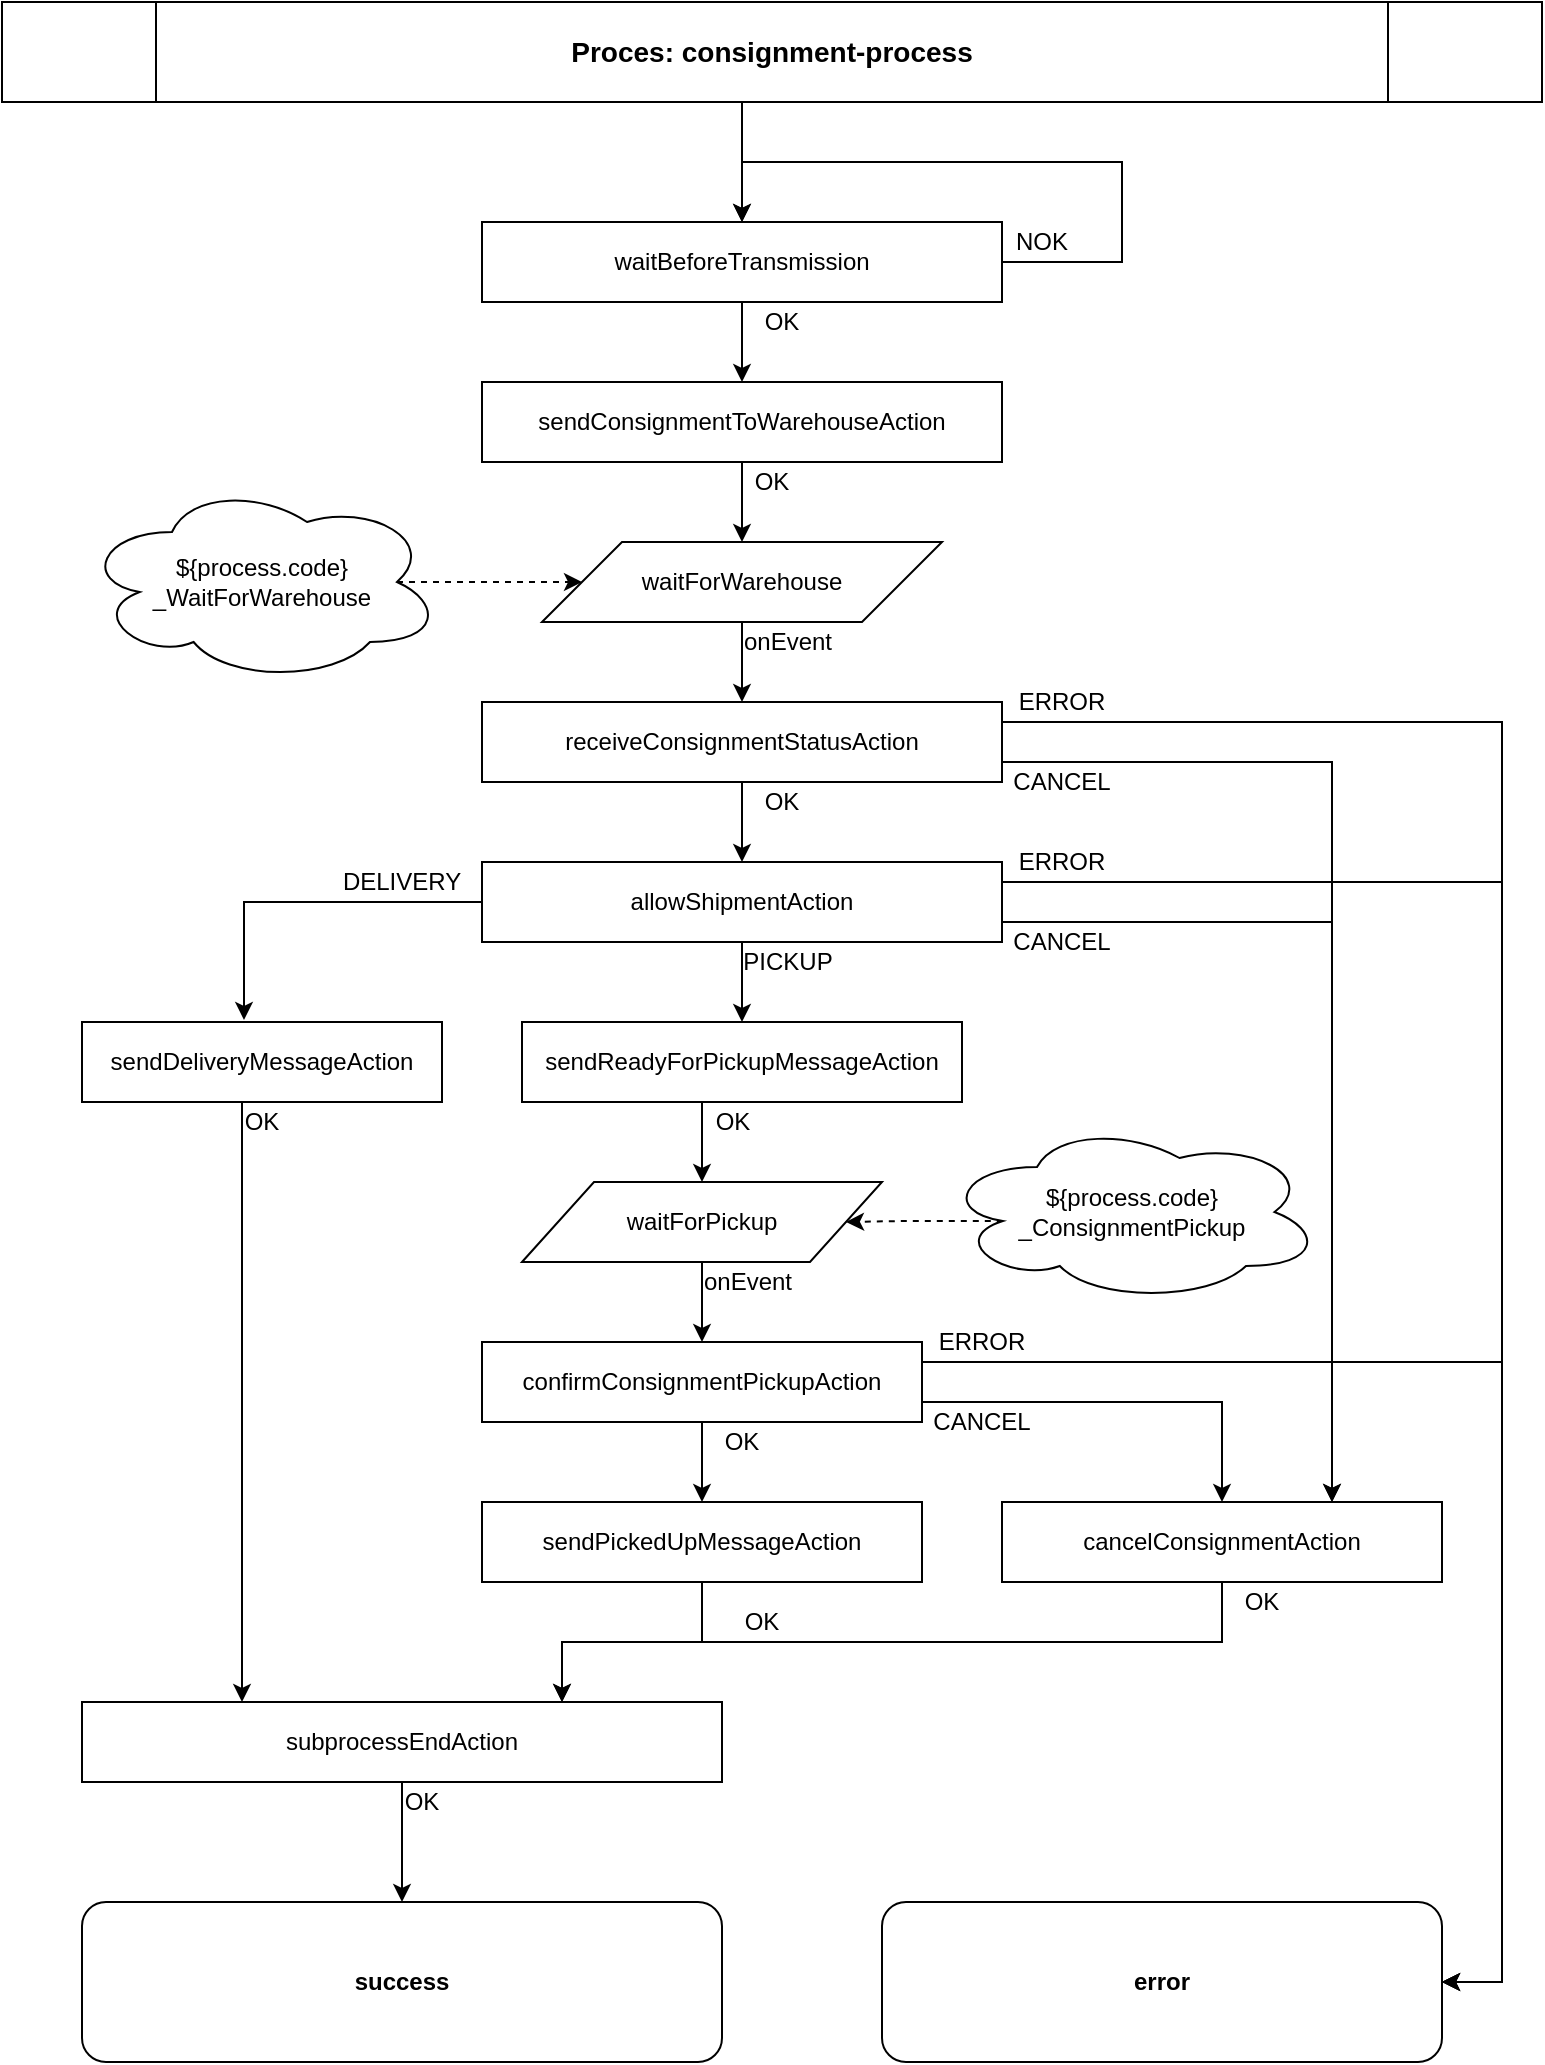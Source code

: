 <mxfile version="10.6.5" type="github"><diagram id="2e7ZNfL9S06IPxvNqp3L" name="Page-1"><mxGraphModel dx="1394" dy="745" grid="1" gridSize="10" guides="1" tooltips="1" connect="1" arrows="1" fold="1" page="1" pageScale="1" pageWidth="827" pageHeight="1169" math="0" shadow="0"><root><mxCell id="0"/><mxCell id="1" parent="0"/><mxCell id="vuWTyTrXMYbpdjmgMFGV-1" style="edgeStyle=orthogonalEdgeStyle;rounded=0;orthogonalLoop=1;jettySize=auto;html=1;exitX=0.5;exitY=1;exitDx=0;exitDy=0;entryX=0.5;entryY=0;entryDx=0;entryDy=0;fontFamily=Helvetica;" edge="1" parent="1" source="vuWTyTrXMYbpdjmgMFGV-2" target="vuWTyTrXMYbpdjmgMFGV-4"><mxGeometry relative="1" as="geometry"><Array as="points"><mxPoint x="410" y="60"/></Array></mxGeometry></mxCell><mxCell id="vuWTyTrXMYbpdjmgMFGV-2" value="&lt;div style=&quot;font-size: 14px&quot;&gt;&lt;font style=&quot;font-size: 14px&quot;&gt;&lt;b&gt;&lt;span id=&quot;docs-internal-guid-dcf2fbf8-7fff-23e0-edf8-0a988a6cc452&quot;&gt;&lt;/span&gt;&lt;span id=&quot;docs-internal-guid-dcf2fbf8-7fff-23e0-edf8-0a988a6cc452&quot;&gt;Proces: consignment-process&lt;/span&gt;&lt;/b&gt;&lt;/font&gt;&lt;/div&gt;" style="shape=process;whiteSpace=wrap;html=1;backgroundOutline=1;" vertex="1" parent="1"><mxGeometry x="40" y="10" width="770" height="50" as="geometry"/></mxCell><mxCell id="vuWTyTrXMYbpdjmgMFGV-3" style="edgeStyle=orthogonalEdgeStyle;rounded=0;orthogonalLoop=1;jettySize=auto;html=1;exitX=0.5;exitY=1;exitDx=0;exitDy=0;entryX=0.5;entryY=0;entryDx=0;entryDy=0;fontFamily=Helvetica;" edge="1" parent="1" source="vuWTyTrXMYbpdjmgMFGV-4" target="vuWTyTrXMYbpdjmgMFGV-14"><mxGeometry relative="1" as="geometry"/></mxCell><mxCell id="vuWTyTrXMYbpdjmgMFGV-4" value="&lt;div&gt;&lt;span&gt;waitBeforeTransmission&lt;/span&gt;&lt;/div&gt;" style="rounded=0;whiteSpace=wrap;html=1;fontFamily=Helvetica;" vertex="1" parent="1"><mxGeometry x="280" y="120" width="260" height="40" as="geometry"/></mxCell><mxCell id="vuWTyTrXMYbpdjmgMFGV-5" value="&lt;div&gt;&lt;b&gt;error&lt;/b&gt;&lt;/div&gt;" style="rounded=1;whiteSpace=wrap;html=1;" vertex="1" parent="1"><mxGeometry x="480" y="960" width="280" height="80" as="geometry"/></mxCell><mxCell id="vuWTyTrXMYbpdjmgMFGV-6" value="&lt;div&gt;&lt;b&gt;success&lt;/b&gt;&lt;/div&gt;" style="rounded=1;whiteSpace=wrap;html=1;" vertex="1" parent="1"><mxGeometry x="80" y="960" width="320" height="80" as="geometry"/></mxCell><mxCell id="vuWTyTrXMYbpdjmgMFGV-7" style="edgeStyle=orthogonalEdgeStyle;rounded=0;orthogonalLoop=1;jettySize=auto;html=1;exitX=0.16;exitY=0.55;exitDx=0;exitDy=0;exitPerimeter=0;entryX=1;entryY=0.5;entryDx=0;entryDy=0;fontFamily=Helvetica;dashed=1;" edge="1" parent="1" source="vuWTyTrXMYbpdjmgMFGV-8" target="vuWTyTrXMYbpdjmgMFGV-10"><mxGeometry relative="1" as="geometry"/></mxCell><mxCell id="vuWTyTrXMYbpdjmgMFGV-8" value="&lt;div&gt;${process.code}&lt;br&gt;_ConsignmentPickup&lt;/div&gt;" style="ellipse;shape=cloud;whiteSpace=wrap;html=1;fontFamily=Helvetica;" vertex="1" parent="1"><mxGeometry x="510" y="570" width="190" height="90" as="geometry"/></mxCell><mxCell id="vuWTyTrXMYbpdjmgMFGV-9" style="edgeStyle=orthogonalEdgeStyle;rounded=0;orthogonalLoop=1;jettySize=auto;html=1;exitX=0.5;exitY=1;exitDx=0;exitDy=0;entryX=0.5;entryY=0;entryDx=0;entryDy=0;fontFamily=Helvetica;" edge="1" parent="1" source="vuWTyTrXMYbpdjmgMFGV-10" target="vuWTyTrXMYbpdjmgMFGV-37"><mxGeometry relative="1" as="geometry"/></mxCell><mxCell id="vuWTyTrXMYbpdjmgMFGV-10" value="&lt;div&gt;&lt;span&gt;waitForPickup&lt;/span&gt;&lt;/div&gt;" style="shape=parallelogram;perimeter=parallelogramPerimeter;whiteSpace=wrap;html=1;fontFamily=Helvetica;" vertex="1" parent="1"><mxGeometry x="300" y="600" width="180" height="40" as="geometry"/></mxCell><mxCell id="vuWTyTrXMYbpdjmgMFGV-11" style="edgeStyle=orthogonalEdgeStyle;rounded=0;orthogonalLoop=1;jettySize=auto;html=1;exitX=0.5;exitY=1;exitDx=0;exitDy=0;entryX=0.5;entryY=0;entryDx=0;entryDy=0;fontFamily=Helvetica;" edge="1" parent="1" source="vuWTyTrXMYbpdjmgMFGV-12" target="vuWTyTrXMYbpdjmgMFGV-18"><mxGeometry relative="1" as="geometry"/></mxCell><mxCell id="vuWTyTrXMYbpdjmgMFGV-12" value="&lt;div&gt;&lt;span&gt;waitForWarehouse&lt;/span&gt;&lt;/div&gt;" style="shape=parallelogram;perimeter=parallelogramPerimeter;whiteSpace=wrap;html=1;fontFamily=Helvetica;" vertex="1" parent="1"><mxGeometry x="310" y="280" width="200" height="40" as="geometry"/></mxCell><mxCell id="vuWTyTrXMYbpdjmgMFGV-13" style="edgeStyle=orthogonalEdgeStyle;rounded=0;orthogonalLoop=1;jettySize=auto;html=1;exitX=0.5;exitY=1;exitDx=0;exitDy=0;fontFamily=Helvetica;" edge="1" parent="1" source="vuWTyTrXMYbpdjmgMFGV-14" target="vuWTyTrXMYbpdjmgMFGV-12"><mxGeometry relative="1" as="geometry"/></mxCell><mxCell id="vuWTyTrXMYbpdjmgMFGV-14" value="&lt;div&gt;&lt;span&gt;sendConsignmentToWarehouseAction&lt;/span&gt;&lt;/div&gt;" style="rounded=0;whiteSpace=wrap;html=1;fontFamily=Helvetica;" vertex="1" parent="1"><mxGeometry x="280" y="200" width="260" height="40" as="geometry"/></mxCell><mxCell id="vuWTyTrXMYbpdjmgMFGV-15" style="edgeStyle=orthogonalEdgeStyle;rounded=0;orthogonalLoop=1;jettySize=auto;html=1;exitX=0.5;exitY=1;exitDx=0;exitDy=0;entryX=0.5;entryY=0;entryDx=0;entryDy=0;fontFamily=Helvetica;" edge="1" parent="1" source="vuWTyTrXMYbpdjmgMFGV-18" target="vuWTyTrXMYbpdjmgMFGV-25"><mxGeometry relative="1" as="geometry"/></mxCell><mxCell id="vuWTyTrXMYbpdjmgMFGV-16" style="edgeStyle=orthogonalEdgeStyle;rounded=0;orthogonalLoop=1;jettySize=auto;html=1;exitX=1;exitY=0.25;exitDx=0;exitDy=0;entryX=1;entryY=0.5;entryDx=0;entryDy=0;fontFamily=Helvetica;" edge="1" parent="1" source="vuWTyTrXMYbpdjmgMFGV-18" target="vuWTyTrXMYbpdjmgMFGV-5"><mxGeometry relative="1" as="geometry"><Array as="points"><mxPoint x="790" y="370"/><mxPoint x="790" y="1000"/></Array></mxGeometry></mxCell><mxCell id="vuWTyTrXMYbpdjmgMFGV-17" style="edgeStyle=orthogonalEdgeStyle;rounded=0;orthogonalLoop=1;jettySize=auto;html=1;exitX=1;exitY=0.75;exitDx=0;exitDy=0;entryX=0.75;entryY=0;entryDx=0;entryDy=0;fontFamily=Helvetica;" edge="1" parent="1" source="vuWTyTrXMYbpdjmgMFGV-18" target="vuWTyTrXMYbpdjmgMFGV-27"><mxGeometry relative="1" as="geometry"/></mxCell><mxCell id="vuWTyTrXMYbpdjmgMFGV-18" value="&lt;div&gt;&lt;span&gt;receiveConsignmentStatusAction&lt;/span&gt;&lt;/div&gt;" style="rounded=0;whiteSpace=wrap;html=1;fontFamily=Helvetica;" vertex="1" parent="1"><mxGeometry x="280" y="360" width="260" height="40" as="geometry"/></mxCell><mxCell id="vuWTyTrXMYbpdjmgMFGV-19" style="edgeStyle=orthogonalEdgeStyle;rounded=0;orthogonalLoop=1;jettySize=auto;html=1;exitX=0.875;exitY=0.5;exitDx=0;exitDy=0;exitPerimeter=0;entryX=0;entryY=0.5;entryDx=0;entryDy=0;fontFamily=Helvetica;dashed=1;" edge="1" parent="1" source="vuWTyTrXMYbpdjmgMFGV-20" target="vuWTyTrXMYbpdjmgMFGV-12"><mxGeometry relative="1" as="geometry"/></mxCell><mxCell id="vuWTyTrXMYbpdjmgMFGV-20" value="&lt;div&gt;${process.code}&lt;br&gt;_WaitForWarehouse&lt;/div&gt;" style="ellipse;shape=cloud;whiteSpace=wrap;html=1;fontFamily=Helvetica;" vertex="1" parent="1"><mxGeometry x="80" y="250" width="180" height="100" as="geometry"/></mxCell><mxCell id="vuWTyTrXMYbpdjmgMFGV-21" style="edgeStyle=orthogonalEdgeStyle;rounded=0;orthogonalLoop=1;jettySize=auto;html=1;exitX=0;exitY=0.5;exitDx=0;exitDy=0;entryX=0.45;entryY=-0.025;entryDx=0;entryDy=0;entryPerimeter=0;fontFamily=Helvetica;" edge="1" parent="1" source="vuWTyTrXMYbpdjmgMFGV-25" target="vuWTyTrXMYbpdjmgMFGV-29"><mxGeometry relative="1" as="geometry"/></mxCell><mxCell id="vuWTyTrXMYbpdjmgMFGV-22" style="edgeStyle=orthogonalEdgeStyle;rounded=0;orthogonalLoop=1;jettySize=auto;html=1;exitX=0.5;exitY=1;exitDx=0;exitDy=0;entryX=0.5;entryY=0;entryDx=0;entryDy=0;fontFamily=Helvetica;" edge="1" parent="1" source="vuWTyTrXMYbpdjmgMFGV-25" target="vuWTyTrXMYbpdjmgMFGV-31"><mxGeometry relative="1" as="geometry"/></mxCell><mxCell id="vuWTyTrXMYbpdjmgMFGV-23" style="edgeStyle=orthogonalEdgeStyle;rounded=0;orthogonalLoop=1;jettySize=auto;html=1;exitX=1;exitY=0.75;exitDx=0;exitDy=0;entryX=0.75;entryY=0;entryDx=0;entryDy=0;fontFamily=Helvetica;" edge="1" parent="1" source="vuWTyTrXMYbpdjmgMFGV-25" target="vuWTyTrXMYbpdjmgMFGV-27"><mxGeometry relative="1" as="geometry"/></mxCell><mxCell id="vuWTyTrXMYbpdjmgMFGV-24" style="edgeStyle=orthogonalEdgeStyle;rounded=0;orthogonalLoop=1;jettySize=auto;html=1;exitX=1;exitY=0.25;exitDx=0;exitDy=0;entryX=1;entryY=0.5;entryDx=0;entryDy=0;fontFamily=Helvetica;" edge="1" parent="1" source="vuWTyTrXMYbpdjmgMFGV-25" target="vuWTyTrXMYbpdjmgMFGV-5"><mxGeometry relative="1" as="geometry"><Array as="points"><mxPoint x="790" y="450"/><mxPoint x="790" y="1000"/></Array></mxGeometry></mxCell><mxCell id="vuWTyTrXMYbpdjmgMFGV-25" value="&lt;div&gt;&lt;span&gt;allowShipmentAction&lt;/span&gt;&lt;/div&gt;" style="rounded=0;whiteSpace=wrap;html=1;fontFamily=Helvetica;" vertex="1" parent="1"><mxGeometry x="280" y="440" width="260" height="40" as="geometry"/></mxCell><mxCell id="vuWTyTrXMYbpdjmgMFGV-26" style="edgeStyle=orthogonalEdgeStyle;rounded=0;orthogonalLoop=1;jettySize=auto;html=1;exitX=0.5;exitY=1;exitDx=0;exitDy=0;entryX=0.75;entryY=0;entryDx=0;entryDy=0;fontFamily=Helvetica;" edge="1" parent="1" source="vuWTyTrXMYbpdjmgMFGV-27" target="vuWTyTrXMYbpdjmgMFGV-33"><mxGeometry relative="1" as="geometry"/></mxCell><mxCell id="vuWTyTrXMYbpdjmgMFGV-27" value="&lt;div&gt;&lt;span&gt;cancelConsignmentAction&lt;/span&gt;&lt;/div&gt;" style="rounded=0;whiteSpace=wrap;html=1;fontFamily=Helvetica;" vertex="1" parent="1"><mxGeometry x="540" y="760" width="220" height="40" as="geometry"/></mxCell><mxCell id="vuWTyTrXMYbpdjmgMFGV-28" style="edgeStyle=orthogonalEdgeStyle;rounded=0;orthogonalLoop=1;jettySize=auto;html=1;exitX=0.5;exitY=1;exitDx=0;exitDy=0;entryX=0.25;entryY=0;entryDx=0;entryDy=0;fontFamily=Helvetica;" edge="1" parent="1" source="vuWTyTrXMYbpdjmgMFGV-29" target="vuWTyTrXMYbpdjmgMFGV-33"><mxGeometry relative="1" as="geometry"><Array as="points"><mxPoint x="160" y="560"/></Array></mxGeometry></mxCell><mxCell id="vuWTyTrXMYbpdjmgMFGV-29" value="&lt;div&gt;&lt;span&gt;sendDeliveryMessageAction&lt;/span&gt;&lt;/div&gt;" style="rounded=0;whiteSpace=wrap;html=1;fontFamily=Helvetica;" vertex="1" parent="1"><mxGeometry x="80" y="520" width="180" height="40" as="geometry"/></mxCell><mxCell id="vuWTyTrXMYbpdjmgMFGV-30" style="edgeStyle=orthogonalEdgeStyle;rounded=0;orthogonalLoop=1;jettySize=auto;html=1;exitX=0.5;exitY=1;exitDx=0;exitDy=0;entryX=0.5;entryY=0;entryDx=0;entryDy=0;fontFamily=Helvetica;" edge="1" parent="1" source="vuWTyTrXMYbpdjmgMFGV-31" target="vuWTyTrXMYbpdjmgMFGV-10"><mxGeometry relative="1" as="geometry"><Array as="points"><mxPoint x="390" y="560"/></Array></mxGeometry></mxCell><mxCell id="vuWTyTrXMYbpdjmgMFGV-31" value="&lt;div&gt;&lt;span&gt;sendReadyForPickupMessageAction&lt;/span&gt;&lt;/div&gt;" style="rounded=0;whiteSpace=wrap;html=1;fontFamily=Helvetica;" vertex="1" parent="1"><mxGeometry x="300" y="520" width="220" height="40" as="geometry"/></mxCell><mxCell id="vuWTyTrXMYbpdjmgMFGV-32" style="edgeStyle=orthogonalEdgeStyle;rounded=0;orthogonalLoop=1;jettySize=auto;html=1;exitX=0.5;exitY=1;exitDx=0;exitDy=0;entryX=0.5;entryY=0;entryDx=0;entryDy=0;fontFamily=Helvetica;" edge="1" parent="1" source="vuWTyTrXMYbpdjmgMFGV-33" target="vuWTyTrXMYbpdjmgMFGV-6"><mxGeometry relative="1" as="geometry"/></mxCell><mxCell id="vuWTyTrXMYbpdjmgMFGV-33" value="&lt;div&gt;&lt;span&gt;subprocessEndAction&lt;/span&gt;&lt;/div&gt;" style="rounded=0;whiteSpace=wrap;html=1;fontFamily=Helvetica;" vertex="1" parent="1"><mxGeometry x="80" y="860" width="320" height="40" as="geometry"/></mxCell><mxCell id="vuWTyTrXMYbpdjmgMFGV-34" style="edgeStyle=orthogonalEdgeStyle;rounded=0;orthogonalLoop=1;jettySize=auto;html=1;exitX=0.5;exitY=1;exitDx=0;exitDy=0;entryX=0.5;entryY=0;entryDx=0;entryDy=0;fontFamily=Helvetica;" edge="1" parent="1" source="vuWTyTrXMYbpdjmgMFGV-37" target="vuWTyTrXMYbpdjmgMFGV-39"><mxGeometry relative="1" as="geometry"/></mxCell><mxCell id="vuWTyTrXMYbpdjmgMFGV-35" style="edgeStyle=orthogonalEdgeStyle;rounded=0;orthogonalLoop=1;jettySize=auto;html=1;exitX=1;exitY=0.75;exitDx=0;exitDy=0;entryX=0.5;entryY=0;entryDx=0;entryDy=0;fontFamily=Helvetica;" edge="1" parent="1" source="vuWTyTrXMYbpdjmgMFGV-37" target="vuWTyTrXMYbpdjmgMFGV-27"><mxGeometry relative="1" as="geometry"/></mxCell><mxCell id="vuWTyTrXMYbpdjmgMFGV-36" style="edgeStyle=orthogonalEdgeStyle;rounded=0;orthogonalLoop=1;jettySize=auto;html=1;exitX=1;exitY=0.25;exitDx=0;exitDy=0;entryX=1;entryY=0.5;entryDx=0;entryDy=0;fontFamily=Helvetica;" edge="1" parent="1" source="vuWTyTrXMYbpdjmgMFGV-37" target="vuWTyTrXMYbpdjmgMFGV-5"><mxGeometry relative="1" as="geometry"><Array as="points"><mxPoint x="790" y="690"/><mxPoint x="790" y="1000"/></Array></mxGeometry></mxCell><mxCell id="vuWTyTrXMYbpdjmgMFGV-37" value="&lt;div&gt;&lt;span&gt;confirmConsignmentPickupAction&lt;/span&gt;&lt;/div&gt;" style="rounded=0;whiteSpace=wrap;html=1;fontFamily=Helvetica;" vertex="1" parent="1"><mxGeometry x="280" y="680" width="220" height="40" as="geometry"/></mxCell><mxCell id="vuWTyTrXMYbpdjmgMFGV-38" style="edgeStyle=orthogonalEdgeStyle;rounded=0;orthogonalLoop=1;jettySize=auto;html=1;exitX=0.5;exitY=1;exitDx=0;exitDy=0;entryX=0.75;entryY=0;entryDx=0;entryDy=0;fontFamily=Helvetica;" edge="1" parent="1" source="vuWTyTrXMYbpdjmgMFGV-39" target="vuWTyTrXMYbpdjmgMFGV-33"><mxGeometry relative="1" as="geometry"/></mxCell><mxCell id="vuWTyTrXMYbpdjmgMFGV-39" value="&lt;div&gt;&lt;span&gt;sendPickedUpMessageAction&lt;/span&gt;&lt;/div&gt;" style="rounded=0;whiteSpace=wrap;html=1;fontFamily=Helvetica;" vertex="1" parent="1"><mxGeometry x="280" y="760" width="220" height="40" as="geometry"/></mxCell><mxCell id="vuWTyTrXMYbpdjmgMFGV-40" style="edgeStyle=orthogonalEdgeStyle;rounded=0;orthogonalLoop=1;jettySize=auto;html=1;exitX=1;exitY=0.5;exitDx=0;exitDy=0;entryX=0.5;entryY=0;entryDx=0;entryDy=0;fontFamily=Helvetica;" edge="1" parent="1" source="vuWTyTrXMYbpdjmgMFGV-4" target="vuWTyTrXMYbpdjmgMFGV-4"><mxGeometry relative="1" as="geometry"><Array as="points"><mxPoint x="600" y="140"/><mxPoint x="600" y="90"/><mxPoint x="410" y="90"/></Array></mxGeometry></mxCell><mxCell id="vuWTyTrXMYbpdjmgMFGV-41" value="OK" style="text;html=1;strokeColor=none;fillColor=none;align=center;verticalAlign=middle;whiteSpace=wrap;rounded=0;" vertex="1" parent="1"><mxGeometry x="410" y="160" width="40" height="20" as="geometry"/></mxCell><mxCell id="vuWTyTrXMYbpdjmgMFGV-42" value="OK" style="text;html=1;strokeColor=none;fillColor=none;align=center;verticalAlign=middle;whiteSpace=wrap;rounded=0;" vertex="1" parent="1"><mxGeometry x="405" y="240" width="40" height="20" as="geometry"/></mxCell><mxCell id="vuWTyTrXMYbpdjmgMFGV-43" value="onEvent" style="text;html=1;strokeColor=none;fillColor=none;align=center;verticalAlign=middle;whiteSpace=wrap;rounded=0;" vertex="1" parent="1"><mxGeometry x="413" y="320" width="40" height="20" as="geometry"/></mxCell><mxCell id="vuWTyTrXMYbpdjmgMFGV-44" value="OK" style="text;html=1;strokeColor=none;fillColor=none;align=center;verticalAlign=middle;whiteSpace=wrap;rounded=0;" vertex="1" parent="1"><mxGeometry x="410" y="400" width="40" height="20" as="geometry"/></mxCell><mxCell id="vuWTyTrXMYbpdjmgMFGV-45" value="DELIVERY" style="text;html=1;strokeColor=none;fillColor=none;align=center;verticalAlign=middle;whiteSpace=wrap;rounded=0;" vertex="1" parent="1"><mxGeometry x="220" y="440" width="40" height="20" as="geometry"/></mxCell><mxCell id="vuWTyTrXMYbpdjmgMFGV-46" value="PICKUP" style="text;html=1;strokeColor=none;fillColor=none;align=center;verticalAlign=middle;whiteSpace=wrap;rounded=0;" vertex="1" parent="1"><mxGeometry x="413" y="480" width="40" height="20" as="geometry"/></mxCell><mxCell id="vuWTyTrXMYbpdjmgMFGV-47" value="OK" style="text;html=1;strokeColor=none;fillColor=none;align=center;verticalAlign=middle;whiteSpace=wrap;rounded=0;" vertex="1" parent="1"><mxGeometry x="387.5" y="560" width="35" height="20" as="geometry"/></mxCell><mxCell id="vuWTyTrXMYbpdjmgMFGV-48" value="onEvent" style="text;html=1;strokeColor=none;fillColor=none;align=center;verticalAlign=middle;whiteSpace=wrap;rounded=0;" vertex="1" parent="1"><mxGeometry x="393" y="640" width="40" height="20" as="geometry"/></mxCell><mxCell id="vuWTyTrXMYbpdjmgMFGV-49" value="OK" style="text;html=1;strokeColor=none;fillColor=none;align=center;verticalAlign=middle;whiteSpace=wrap;rounded=0;" vertex="1" parent="1"><mxGeometry x="150" y="560" width="40" height="20" as="geometry"/></mxCell><mxCell id="vuWTyTrXMYbpdjmgMFGV-50" value="OK" style="text;html=1;strokeColor=none;fillColor=none;align=center;verticalAlign=middle;whiteSpace=wrap;rounded=0;" vertex="1" parent="1"><mxGeometry x="650" y="800" width="40" height="20" as="geometry"/></mxCell><mxCell id="vuWTyTrXMYbpdjmgMFGV-51" value="OK" style="text;html=1;strokeColor=none;fillColor=none;align=center;verticalAlign=middle;whiteSpace=wrap;rounded=0;" vertex="1" parent="1"><mxGeometry x="390" y="720" width="40" height="20" as="geometry"/></mxCell><mxCell id="vuWTyTrXMYbpdjmgMFGV-52" value="OK" style="text;html=1;strokeColor=none;fillColor=none;align=center;verticalAlign=middle;whiteSpace=wrap;rounded=0;" vertex="1" parent="1"><mxGeometry x="230" y="900" width="40" height="20" as="geometry"/></mxCell><mxCell id="vuWTyTrXMYbpdjmgMFGV-53" value="NOK" style="text;html=1;strokeColor=none;fillColor=none;align=center;verticalAlign=middle;whiteSpace=wrap;rounded=0;" vertex="1" parent="1"><mxGeometry x="540" y="120" width="40" height="20" as="geometry"/></mxCell><mxCell id="vuWTyTrXMYbpdjmgMFGV-54" value="ERROR" style="text;html=1;strokeColor=none;fillColor=none;align=center;verticalAlign=middle;whiteSpace=wrap;rounded=0;" vertex="1" parent="1"><mxGeometry x="550" y="350" width="40" height="20" as="geometry"/></mxCell><mxCell id="vuWTyTrXMYbpdjmgMFGV-55" value="CANCEL" style="text;html=1;strokeColor=none;fillColor=none;align=center;verticalAlign=middle;whiteSpace=wrap;rounded=0;" vertex="1" parent="1"><mxGeometry x="550" y="390" width="40" height="20" as="geometry"/></mxCell><mxCell id="vuWTyTrXMYbpdjmgMFGV-56" value="CANCEL" style="text;html=1;strokeColor=none;fillColor=none;align=center;verticalAlign=middle;whiteSpace=wrap;rounded=0;" vertex="1" parent="1"><mxGeometry x="550" y="470" width="40" height="20" as="geometry"/></mxCell><mxCell id="vuWTyTrXMYbpdjmgMFGV-57" value="ERROR" style="text;html=1;strokeColor=none;fillColor=none;align=center;verticalAlign=middle;whiteSpace=wrap;rounded=0;" vertex="1" parent="1"><mxGeometry x="550" y="430" width="40" height="20" as="geometry"/></mxCell><mxCell id="vuWTyTrXMYbpdjmgMFGV-58" value="CANCEL" style="text;html=1;strokeColor=none;fillColor=none;align=center;verticalAlign=middle;whiteSpace=wrap;rounded=0;" vertex="1" parent="1"><mxGeometry x="510" y="710" width="40" height="20" as="geometry"/></mxCell><mxCell id="vuWTyTrXMYbpdjmgMFGV-59" value="ERROR" style="text;html=1;strokeColor=none;fillColor=none;align=center;verticalAlign=middle;whiteSpace=wrap;rounded=0;" vertex="1" parent="1"><mxGeometry x="510" y="670" width="40" height="20" as="geometry"/></mxCell><mxCell id="vuWTyTrXMYbpdjmgMFGV-60" value="OK" style="text;html=1;strokeColor=none;fillColor=none;align=center;verticalAlign=middle;whiteSpace=wrap;rounded=0;" vertex="1" parent="1"><mxGeometry x="400" y="810" width="40" height="20" as="geometry"/></mxCell></root></mxGraphModel></diagram></mxfile>
